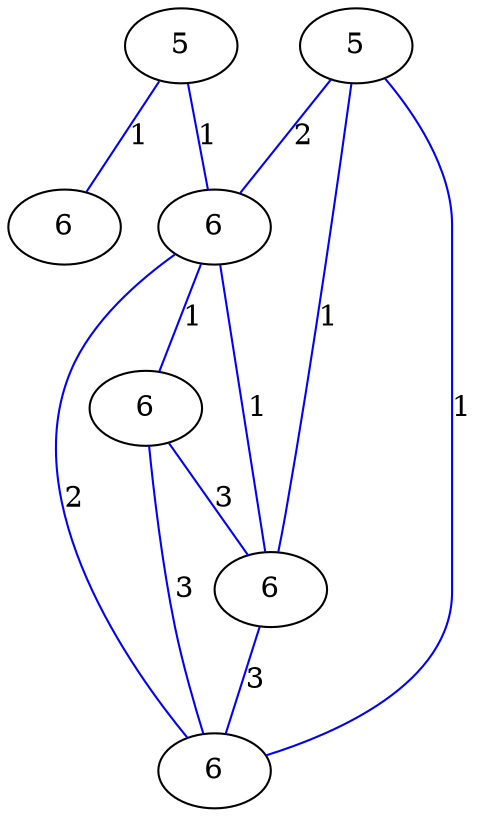 graph G {
	0 [label="5"];
	1 [label="5"];
	2 [label="6"];
	3 [label="6"];
	4 [label="6"];
	5 [label="6"];
	6 [label="6"];
	0 -- 2 [label="1", color=blue];
	0 -- 3 [label="1", color=blue];
	1 -- 3 [label="2", color=blue];
	1 -- 5 [label="1", color=blue];
	1 -- 6 [label="1", color=blue];
	3 -- 4 [label="1", color=blue];
	3 -- 5 [label="1", color=blue];
	3 -- 6 [label="2", color=blue];
	4 -- 5 [label="3", color=blue];
	4 -- 6 [label="3", color=blue];
	5 -- 6 [label="3", color=blue];
}